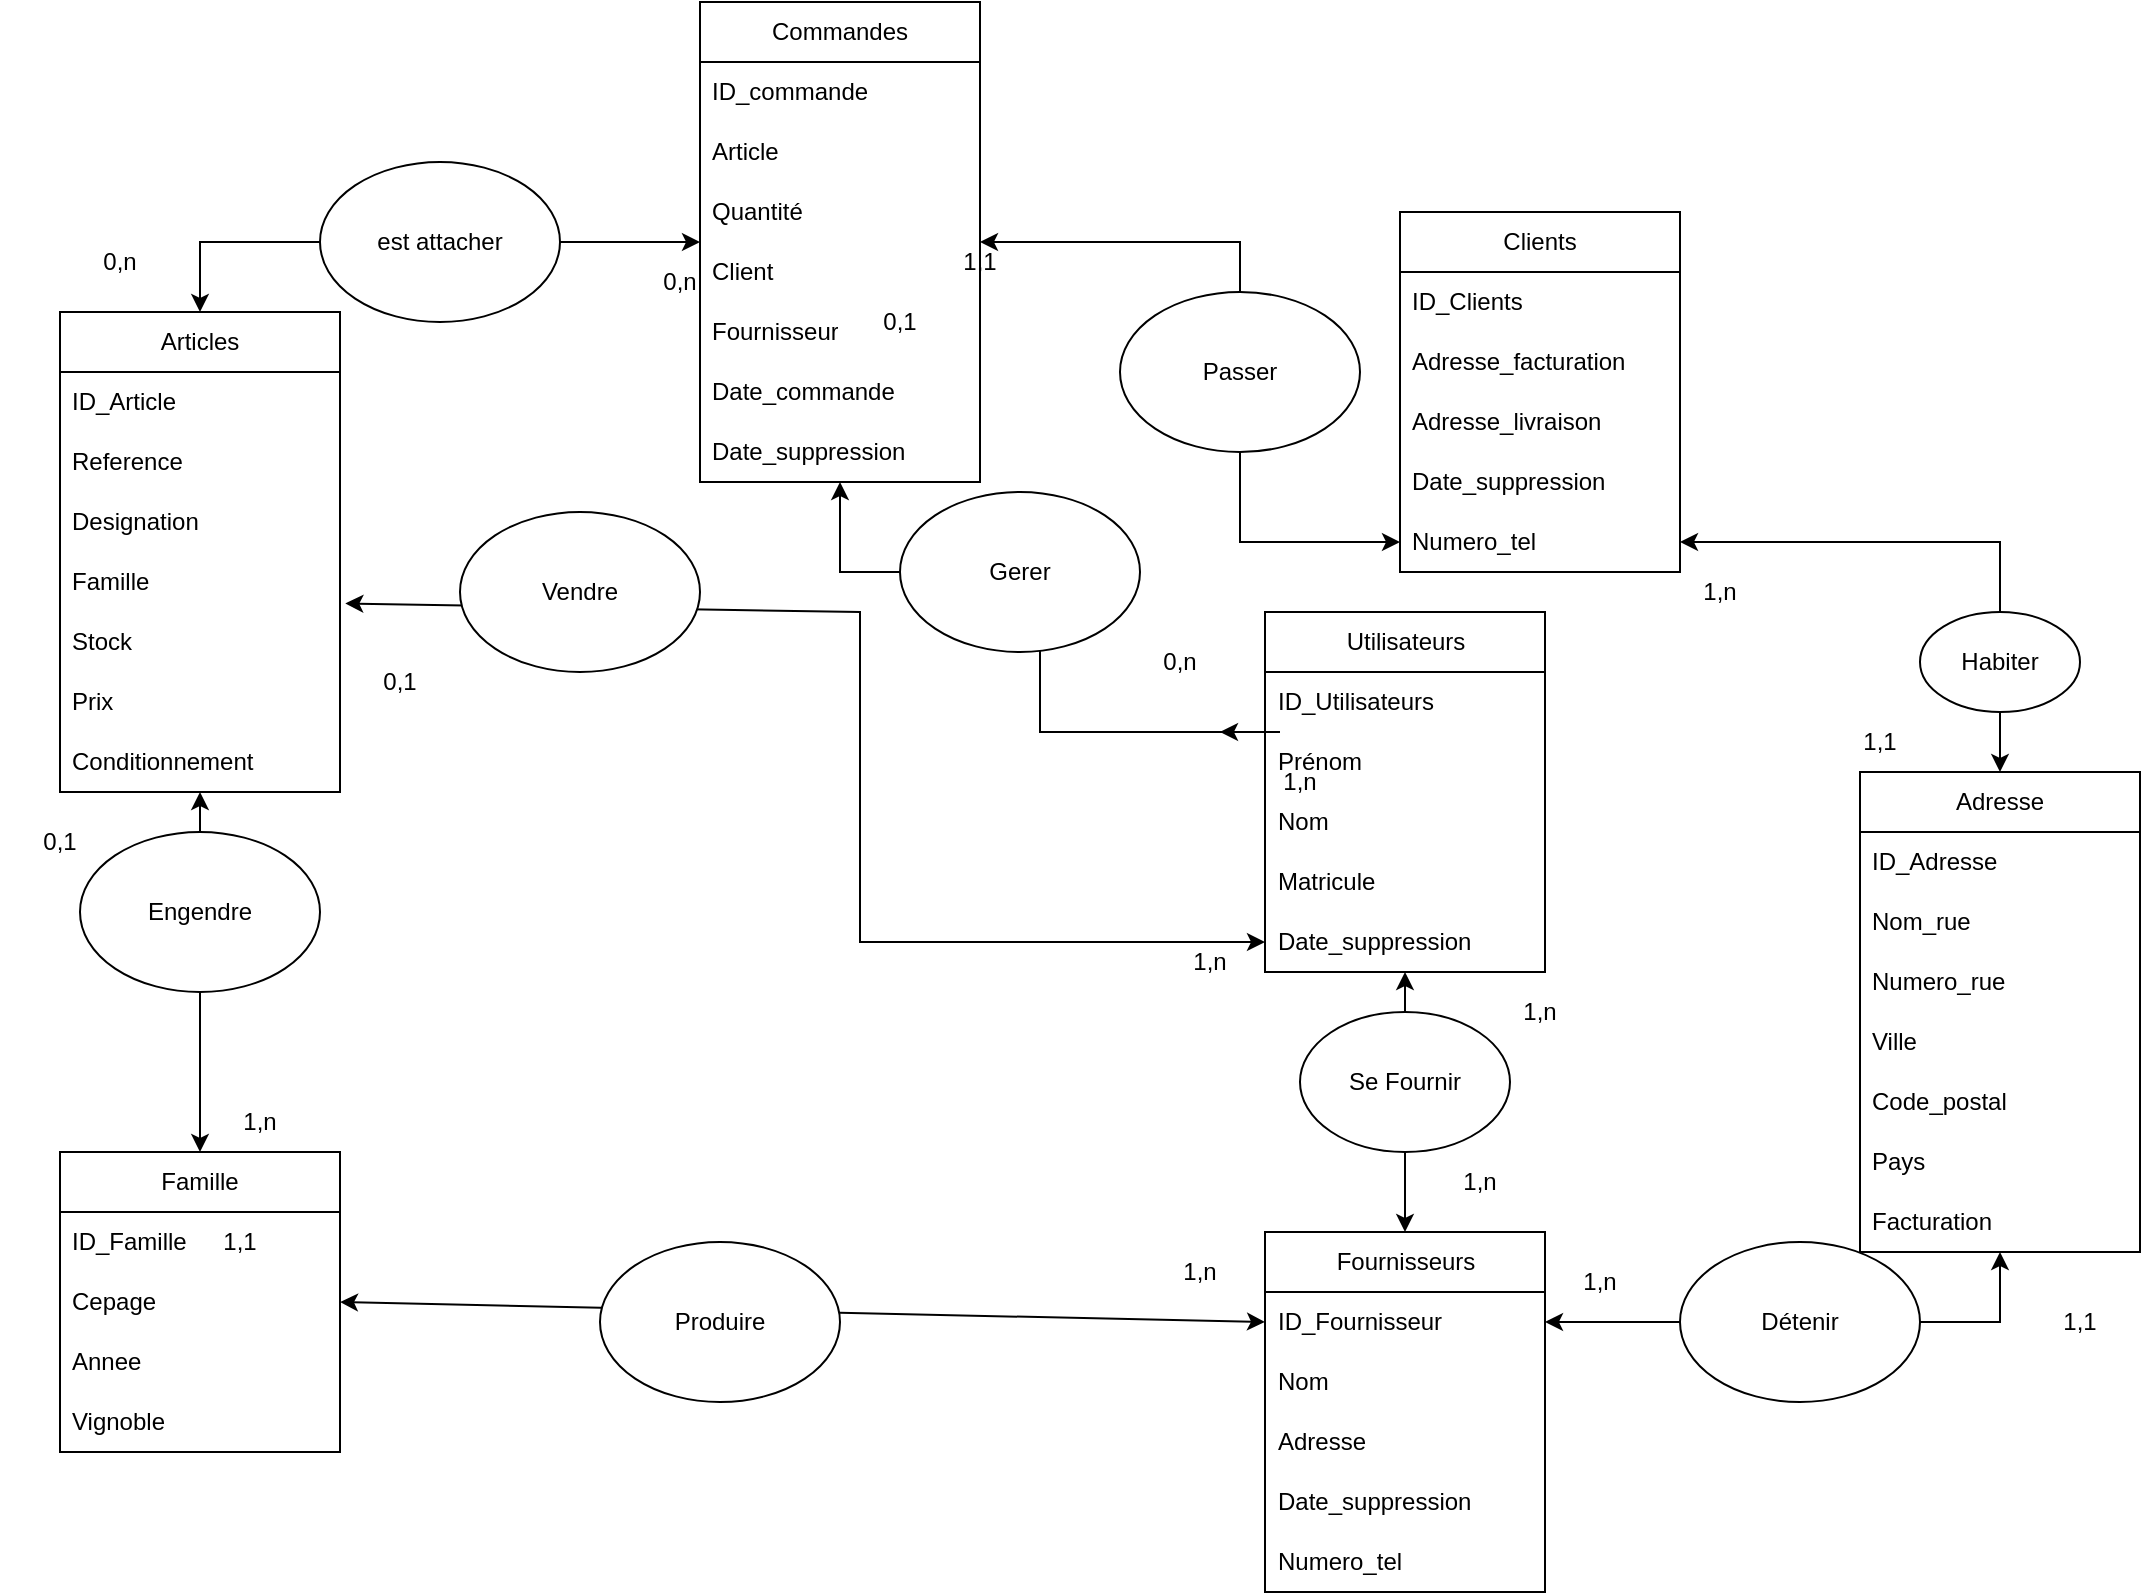 <mxfile version="24.4.14" type="github" pages="2">
  <diagram name="mcd" id="YqGeIa8l8iIMZzvlRRrx">
    <mxGraphModel dx="1468" dy="2023" grid="1" gridSize="10" guides="1" tooltips="1" connect="1" arrows="1" fold="1" page="1" pageScale="1" pageWidth="827" pageHeight="1169" background="none" math="0" shadow="0">
      <root>
        <mxCell id="0" />
        <mxCell id="1" parent="0" />
        <mxCell id="0q_A-pjuFFgfzkv-R9RI-1" value="Utilisateurs" style="swimlane;fontStyle=0;childLayout=stackLayout;horizontal=1;startSize=30;horizontalStack=0;resizeParent=1;resizeParentMax=0;resizeLast=0;collapsible=1;marginBottom=0;whiteSpace=wrap;html=1;labelBackgroundColor=none;rounded=0;" parent="1" vertex="1">
          <mxGeometry x="1032.5" y="140" width="140" height="180" as="geometry">
            <mxRectangle x="1050" y="280" width="100" height="30" as="alternateBounds" />
          </mxGeometry>
        </mxCell>
        <mxCell id="0q_A-pjuFFgfzkv-R9RI-2" value="ID_Utilisateurs" style="text;strokeColor=none;fillColor=none;align=left;verticalAlign=middle;spacingLeft=4;spacingRight=4;overflow=hidden;points=[[0,0.5],[1,0.5]];portConstraint=eastwest;rotatable=0;whiteSpace=wrap;html=1;labelBackgroundColor=none;rounded=0;" parent="0q_A-pjuFFgfzkv-R9RI-1" vertex="1">
          <mxGeometry y="30" width="140" height="30" as="geometry" />
        </mxCell>
        <mxCell id="0q_A-pjuFFgfzkv-R9RI-3" value="Prénom" style="text;strokeColor=none;fillColor=none;align=left;verticalAlign=middle;spacingLeft=4;spacingRight=4;overflow=hidden;points=[[0,0.5],[1,0.5]];portConstraint=eastwest;rotatable=0;whiteSpace=wrap;html=1;labelBackgroundColor=none;rounded=0;" parent="0q_A-pjuFFgfzkv-R9RI-1" vertex="1">
          <mxGeometry y="60" width="140" height="30" as="geometry" />
        </mxCell>
        <mxCell id="0q_A-pjuFFgfzkv-R9RI-4" value="Nom" style="text;strokeColor=none;fillColor=none;align=left;verticalAlign=middle;spacingLeft=4;spacingRight=4;overflow=hidden;points=[[0,0.5],[1,0.5]];portConstraint=eastwest;rotatable=0;whiteSpace=wrap;html=1;labelBackgroundColor=none;rounded=0;" parent="0q_A-pjuFFgfzkv-R9RI-1" vertex="1">
          <mxGeometry y="90" width="140" height="30" as="geometry" />
        </mxCell>
        <mxCell id="qQefTS9WWZ6_RiOtA7VU-18" value="Matricule" style="text;strokeColor=none;fillColor=none;align=left;verticalAlign=middle;spacingLeft=4;spacingRight=4;overflow=hidden;points=[[0,0.5],[1,0.5]];portConstraint=eastwest;rotatable=0;whiteSpace=wrap;html=1;labelBackgroundColor=none;rounded=0;" parent="0q_A-pjuFFgfzkv-R9RI-1" vertex="1">
          <mxGeometry y="120" width="140" height="30" as="geometry" />
        </mxCell>
        <mxCell id="qQefTS9WWZ6_RiOtA7VU-17" value="Date_suppression" style="text;strokeColor=none;fillColor=none;align=left;verticalAlign=middle;spacingLeft=4;spacingRight=4;overflow=hidden;points=[[0,0.5],[1,0.5]];portConstraint=eastwest;rotatable=0;whiteSpace=wrap;html=1;labelBackgroundColor=none;rounded=0;" parent="0q_A-pjuFFgfzkv-R9RI-1" vertex="1">
          <mxGeometry y="150" width="140" height="30" as="geometry" />
        </mxCell>
        <mxCell id="0q_A-pjuFFgfzkv-R9RI-5" value="Clients" style="swimlane;fontStyle=0;childLayout=stackLayout;horizontal=1;startSize=30;horizontalStack=0;resizeParent=1;resizeParentMax=0;resizeLast=0;collapsible=1;marginBottom=0;whiteSpace=wrap;html=1;labelBackgroundColor=none;rounded=0;" parent="1" vertex="1">
          <mxGeometry x="1100" y="-60" width="140" height="180" as="geometry">
            <mxRectangle x="1050" y="90" width="80" height="30" as="alternateBounds" />
          </mxGeometry>
        </mxCell>
        <mxCell id="0q_A-pjuFFgfzkv-R9RI-6" value="ID_Clients" style="text;strokeColor=none;fillColor=none;align=left;verticalAlign=middle;spacingLeft=4;spacingRight=4;overflow=hidden;points=[[0,0.5],[1,0.5]];portConstraint=eastwest;rotatable=0;whiteSpace=wrap;html=1;labelBackgroundColor=none;rounded=0;" parent="0q_A-pjuFFgfzkv-R9RI-5" vertex="1">
          <mxGeometry y="30" width="140" height="30" as="geometry" />
        </mxCell>
        <mxCell id="0q_A-pjuFFgfzkv-R9RI-7" value="Adresse_facturation" style="text;strokeColor=none;fillColor=none;align=left;verticalAlign=middle;spacingLeft=4;spacingRight=4;overflow=hidden;points=[[0,0.5],[1,0.5]];portConstraint=eastwest;rotatable=0;whiteSpace=wrap;html=1;labelBackgroundColor=none;rounded=0;" parent="0q_A-pjuFFgfzkv-R9RI-5" vertex="1">
          <mxGeometry y="60" width="140" height="30" as="geometry" />
        </mxCell>
        <mxCell id="0q_A-pjuFFgfzkv-R9RI-8" value="Adresse_livraison" style="text;strokeColor=none;fillColor=none;align=left;verticalAlign=middle;spacingLeft=4;spacingRight=4;overflow=hidden;points=[[0,0.5],[1,0.5]];portConstraint=eastwest;rotatable=0;whiteSpace=wrap;html=1;labelBackgroundColor=none;rounded=0;" parent="0q_A-pjuFFgfzkv-R9RI-5" vertex="1">
          <mxGeometry y="90" width="140" height="30" as="geometry" />
        </mxCell>
        <mxCell id="qQefTS9WWZ6_RiOtA7VU-19" value="Date_suppression" style="text;strokeColor=none;fillColor=none;align=left;verticalAlign=middle;spacingLeft=4;spacingRight=4;overflow=hidden;points=[[0,0.5],[1,0.5]];portConstraint=eastwest;rotatable=0;whiteSpace=wrap;html=1;labelBackgroundColor=none;rounded=0;" parent="0q_A-pjuFFgfzkv-R9RI-5" vertex="1">
          <mxGeometry y="120" width="140" height="30" as="geometry" />
        </mxCell>
        <mxCell id="Por7wwXF-6QxzToyI-hk-1" value="Numero_tel" style="text;strokeColor=none;fillColor=none;align=left;verticalAlign=middle;spacingLeft=4;spacingRight=4;overflow=hidden;points=[[0,0.5],[1,0.5]];portConstraint=eastwest;rotatable=0;whiteSpace=wrap;html=1;labelBackgroundColor=none;rounded=0;" parent="0q_A-pjuFFgfzkv-R9RI-5" vertex="1">
          <mxGeometry y="150" width="140" height="30" as="geometry" />
        </mxCell>
        <mxCell id="0q_A-pjuFFgfzkv-R9RI-9" value="Adresse" style="swimlane;fontStyle=0;childLayout=stackLayout;horizontal=1;startSize=30;horizontalStack=0;resizeParent=1;resizeParentMax=0;resizeLast=0;collapsible=1;marginBottom=0;whiteSpace=wrap;html=1;labelBackgroundColor=none;rounded=0;" parent="1" vertex="1">
          <mxGeometry x="1330" y="220" width="140" height="240" as="geometry">
            <mxRectangle x="1360" y="280" width="80" height="30" as="alternateBounds" />
          </mxGeometry>
        </mxCell>
        <mxCell id="0q_A-pjuFFgfzkv-R9RI-10" value="ID_Adresse" style="text;strokeColor=none;fillColor=none;align=left;verticalAlign=middle;spacingLeft=4;spacingRight=4;overflow=hidden;points=[[0,0.5],[1,0.5]];portConstraint=eastwest;rotatable=0;whiteSpace=wrap;html=1;labelBackgroundColor=none;rounded=0;" parent="0q_A-pjuFFgfzkv-R9RI-9" vertex="1">
          <mxGeometry y="30" width="140" height="30" as="geometry" />
        </mxCell>
        <mxCell id="0q_A-pjuFFgfzkv-R9RI-11" value="Nom_rue" style="text;strokeColor=none;fillColor=none;align=left;verticalAlign=middle;spacingLeft=4;spacingRight=4;overflow=hidden;points=[[0,0.5],[1,0.5]];portConstraint=eastwest;rotatable=0;whiteSpace=wrap;html=1;labelBackgroundColor=none;rounded=0;" parent="0q_A-pjuFFgfzkv-R9RI-9" vertex="1">
          <mxGeometry y="60" width="140" height="30" as="geometry" />
        </mxCell>
        <mxCell id="0q_A-pjuFFgfzkv-R9RI-12" value="Numero_rue" style="text;strokeColor=none;fillColor=none;align=left;verticalAlign=middle;spacingLeft=4;spacingRight=4;overflow=hidden;points=[[0,0.5],[1,0.5]];portConstraint=eastwest;rotatable=0;whiteSpace=wrap;html=1;labelBackgroundColor=none;rounded=0;" parent="0q_A-pjuFFgfzkv-R9RI-9" vertex="1">
          <mxGeometry y="90" width="140" height="30" as="geometry" />
        </mxCell>
        <mxCell id="qQefTS9WWZ6_RiOtA7VU-20" value="Ville" style="text;strokeColor=none;fillColor=none;align=left;verticalAlign=middle;spacingLeft=4;spacingRight=4;overflow=hidden;points=[[0,0.5],[1,0.5]];portConstraint=eastwest;rotatable=0;whiteSpace=wrap;html=1;labelBackgroundColor=none;rounded=0;" parent="0q_A-pjuFFgfzkv-R9RI-9" vertex="1">
          <mxGeometry y="120" width="140" height="30" as="geometry" />
        </mxCell>
        <mxCell id="qQefTS9WWZ6_RiOtA7VU-21" value="Code_postal" style="text;strokeColor=none;fillColor=none;align=left;verticalAlign=middle;spacingLeft=4;spacingRight=4;overflow=hidden;points=[[0,0.5],[1,0.5]];portConstraint=eastwest;rotatable=0;whiteSpace=wrap;html=1;labelBackgroundColor=none;rounded=0;" parent="0q_A-pjuFFgfzkv-R9RI-9" vertex="1">
          <mxGeometry y="150" width="140" height="30" as="geometry" />
        </mxCell>
        <mxCell id="qQefTS9WWZ6_RiOtA7VU-22" value="Pays" style="text;strokeColor=none;fillColor=none;align=left;verticalAlign=middle;spacingLeft=4;spacingRight=4;overflow=hidden;points=[[0,0.5],[1,0.5]];portConstraint=eastwest;rotatable=0;whiteSpace=wrap;html=1;labelBackgroundColor=none;rounded=0;" parent="0q_A-pjuFFgfzkv-R9RI-9" vertex="1">
          <mxGeometry y="180" width="140" height="30" as="geometry" />
        </mxCell>
        <mxCell id="qQefTS9WWZ6_RiOtA7VU-67" value="Facturation" style="text;strokeColor=none;fillColor=none;align=left;verticalAlign=middle;spacingLeft=4;spacingRight=4;overflow=hidden;points=[[0,0.5],[1,0.5]];portConstraint=eastwest;rotatable=0;whiteSpace=wrap;html=1;labelBackgroundColor=none;rounded=0;" parent="0q_A-pjuFFgfzkv-R9RI-9" vertex="1">
          <mxGeometry y="210" width="140" height="30" as="geometry" />
        </mxCell>
        <mxCell id="qQefTS9WWZ6_RiOtA7VU-1" value="Fournisseurs" style="swimlane;fontStyle=0;childLayout=stackLayout;horizontal=1;startSize=30;horizontalStack=0;resizeParent=1;resizeParentMax=0;resizeLast=0;collapsible=1;marginBottom=0;whiteSpace=wrap;html=1;labelBackgroundColor=none;rounded=0;" parent="1" vertex="1">
          <mxGeometry x="1032.5" y="450" width="140" height="180" as="geometry">
            <mxRectangle x="1045" y="480" width="110" height="30" as="alternateBounds" />
          </mxGeometry>
        </mxCell>
        <mxCell id="qQefTS9WWZ6_RiOtA7VU-2" value="ID_Fournisseur" style="text;strokeColor=none;fillColor=none;align=left;verticalAlign=middle;spacingLeft=4;spacingRight=4;overflow=hidden;points=[[0,0.5],[1,0.5]];portConstraint=eastwest;rotatable=0;whiteSpace=wrap;html=1;labelBackgroundColor=none;rounded=0;" parent="qQefTS9WWZ6_RiOtA7VU-1" vertex="1">
          <mxGeometry y="30" width="140" height="30" as="geometry" />
        </mxCell>
        <mxCell id="qQefTS9WWZ6_RiOtA7VU-3" value="Nom" style="text;strokeColor=none;fillColor=none;align=left;verticalAlign=middle;spacingLeft=4;spacingRight=4;overflow=hidden;points=[[0,0.5],[1,0.5]];portConstraint=eastwest;rotatable=0;whiteSpace=wrap;html=1;labelBackgroundColor=none;rounded=0;" parent="qQefTS9WWZ6_RiOtA7VU-1" vertex="1">
          <mxGeometry y="60" width="140" height="30" as="geometry" />
        </mxCell>
        <mxCell id="qQefTS9WWZ6_RiOtA7VU-4" value="Adresse" style="text;strokeColor=none;fillColor=none;align=left;verticalAlign=middle;spacingLeft=4;spacingRight=4;overflow=hidden;points=[[0,0.5],[1,0.5]];portConstraint=eastwest;rotatable=0;whiteSpace=wrap;html=1;labelBackgroundColor=none;rounded=0;" parent="qQefTS9WWZ6_RiOtA7VU-1" vertex="1">
          <mxGeometry y="90" width="140" height="30" as="geometry" />
        </mxCell>
        <mxCell id="qQefTS9WWZ6_RiOtA7VU-23" value="Date_suppression" style="text;strokeColor=none;fillColor=none;align=left;verticalAlign=middle;spacingLeft=4;spacingRight=4;overflow=hidden;points=[[0,0.5],[1,0.5]];portConstraint=eastwest;rotatable=0;whiteSpace=wrap;html=1;labelBackgroundColor=none;rounded=0;" parent="qQefTS9WWZ6_RiOtA7VU-1" vertex="1">
          <mxGeometry y="120" width="140" height="30" as="geometry" />
        </mxCell>
        <mxCell id="Por7wwXF-6QxzToyI-hk-2" value="Numero_tel" style="text;strokeColor=none;fillColor=none;align=left;verticalAlign=middle;spacingLeft=4;spacingRight=4;overflow=hidden;points=[[0,0.5],[1,0.5]];portConstraint=eastwest;rotatable=0;whiteSpace=wrap;html=1;labelBackgroundColor=none;rounded=0;" parent="qQefTS9WWZ6_RiOtA7VU-1" vertex="1">
          <mxGeometry y="150" width="140" height="30" as="geometry" />
        </mxCell>
        <mxCell id="qQefTS9WWZ6_RiOtA7VU-5" value="Famille" style="swimlane;fontStyle=0;childLayout=stackLayout;horizontal=1;startSize=30;horizontalStack=0;resizeParent=1;resizeParentMax=0;resizeLast=0;collapsible=1;marginBottom=0;whiteSpace=wrap;html=1;labelBackgroundColor=none;rounded=0;" parent="1" vertex="1">
          <mxGeometry x="430" y="410" width="140" height="150" as="geometry">
            <mxRectangle x="460" y="410" width="80" height="30" as="alternateBounds" />
          </mxGeometry>
        </mxCell>
        <mxCell id="qQefTS9WWZ6_RiOtA7VU-6" value="ID_Famille" style="text;strokeColor=none;fillColor=none;align=left;verticalAlign=middle;spacingLeft=4;spacingRight=4;overflow=hidden;points=[[0,0.5],[1,0.5]];portConstraint=eastwest;rotatable=0;whiteSpace=wrap;html=1;labelBackgroundColor=none;rounded=0;" parent="qQefTS9WWZ6_RiOtA7VU-5" vertex="1">
          <mxGeometry y="30" width="140" height="30" as="geometry" />
        </mxCell>
        <mxCell id="qQefTS9WWZ6_RiOtA7VU-7" value="Cepage" style="text;strokeColor=none;fillColor=none;align=left;verticalAlign=middle;spacingLeft=4;spacingRight=4;overflow=hidden;points=[[0,0.5],[1,0.5]];portConstraint=eastwest;rotatable=0;whiteSpace=wrap;html=1;labelBackgroundColor=none;rounded=0;" parent="qQefTS9WWZ6_RiOtA7VU-5" vertex="1">
          <mxGeometry y="60" width="140" height="30" as="geometry" />
        </mxCell>
        <mxCell id="qQefTS9WWZ6_RiOtA7VU-8" value="Annee" style="text;strokeColor=none;fillColor=none;align=left;verticalAlign=middle;spacingLeft=4;spacingRight=4;overflow=hidden;points=[[0,0.5],[1,0.5]];portConstraint=eastwest;rotatable=0;whiteSpace=wrap;html=1;labelBackgroundColor=none;rounded=0;" parent="qQefTS9WWZ6_RiOtA7VU-5" vertex="1">
          <mxGeometry y="90" width="140" height="30" as="geometry" />
        </mxCell>
        <mxCell id="qQefTS9WWZ6_RiOtA7VU-24" value="Vignoble" style="text;strokeColor=none;fillColor=none;align=left;verticalAlign=middle;spacingLeft=4;spacingRight=4;overflow=hidden;points=[[0,0.5],[1,0.5]];portConstraint=eastwest;rotatable=0;whiteSpace=wrap;html=1;labelBackgroundColor=none;rounded=0;" parent="qQefTS9WWZ6_RiOtA7VU-5" vertex="1">
          <mxGeometry y="120" width="140" height="30" as="geometry" />
        </mxCell>
        <mxCell id="qQefTS9WWZ6_RiOtA7VU-9" value="Articles" style="swimlane;fontStyle=0;childLayout=stackLayout;horizontal=1;startSize=30;horizontalStack=0;resizeParent=1;resizeParentMax=0;resizeLast=0;collapsible=1;marginBottom=0;whiteSpace=wrap;html=1;labelBackgroundColor=none;rounded=0;" parent="1" vertex="1">
          <mxGeometry x="430" y="-10" width="140" height="240" as="geometry">
            <mxRectangle x="460" y="120" width="80" height="30" as="alternateBounds" />
          </mxGeometry>
        </mxCell>
        <mxCell id="qQefTS9WWZ6_RiOtA7VU-10" value="ID_Article" style="text;strokeColor=none;fillColor=none;align=left;verticalAlign=middle;spacingLeft=4;spacingRight=4;overflow=hidden;points=[[0,0.5],[1,0.5]];portConstraint=eastwest;rotatable=0;whiteSpace=wrap;html=1;labelBackgroundColor=none;rounded=0;" parent="qQefTS9WWZ6_RiOtA7VU-9" vertex="1">
          <mxGeometry y="30" width="140" height="30" as="geometry" />
        </mxCell>
        <mxCell id="qQefTS9WWZ6_RiOtA7VU-11" value="Reference" style="text;strokeColor=none;fillColor=none;align=left;verticalAlign=middle;spacingLeft=4;spacingRight=4;overflow=hidden;points=[[0,0.5],[1,0.5]];portConstraint=eastwest;rotatable=0;whiteSpace=wrap;html=1;labelBackgroundColor=none;rounded=0;" parent="qQefTS9WWZ6_RiOtA7VU-9" vertex="1">
          <mxGeometry y="60" width="140" height="30" as="geometry" />
        </mxCell>
        <mxCell id="qQefTS9WWZ6_RiOtA7VU-26" value="Designation" style="text;strokeColor=none;fillColor=none;align=left;verticalAlign=middle;spacingLeft=4;spacingRight=4;overflow=hidden;points=[[0,0.5],[1,0.5]];portConstraint=eastwest;rotatable=0;whiteSpace=wrap;html=1;labelBackgroundColor=none;rounded=0;" parent="qQefTS9WWZ6_RiOtA7VU-9" vertex="1">
          <mxGeometry y="90" width="140" height="30" as="geometry" />
        </mxCell>
        <mxCell id="qQefTS9WWZ6_RiOtA7VU-12" value="Famille" style="text;strokeColor=none;fillColor=none;align=left;verticalAlign=middle;spacingLeft=4;spacingRight=4;overflow=hidden;points=[[0,0.5],[1,0.5]];portConstraint=eastwest;rotatable=0;whiteSpace=wrap;html=1;labelBackgroundColor=none;rounded=0;" parent="qQefTS9WWZ6_RiOtA7VU-9" vertex="1">
          <mxGeometry y="120" width="140" height="30" as="geometry" />
        </mxCell>
        <mxCell id="qQefTS9WWZ6_RiOtA7VU-25" value="Stock" style="text;strokeColor=none;fillColor=none;align=left;verticalAlign=middle;spacingLeft=4;spacingRight=4;overflow=hidden;points=[[0,0.5],[1,0.5]];portConstraint=eastwest;rotatable=0;whiteSpace=wrap;html=1;labelBackgroundColor=none;rounded=0;" parent="qQefTS9WWZ6_RiOtA7VU-9" vertex="1">
          <mxGeometry y="150" width="140" height="30" as="geometry" />
        </mxCell>
        <mxCell id="qQefTS9WWZ6_RiOtA7VU-27" value="Prix" style="text;strokeColor=none;fillColor=none;align=left;verticalAlign=middle;spacingLeft=4;spacingRight=4;overflow=hidden;points=[[0,0.5],[1,0.5]];portConstraint=eastwest;rotatable=0;whiteSpace=wrap;html=1;labelBackgroundColor=none;rounded=0;" parent="qQefTS9WWZ6_RiOtA7VU-9" vertex="1">
          <mxGeometry y="180" width="140" height="30" as="geometry" />
        </mxCell>
        <mxCell id="qQefTS9WWZ6_RiOtA7VU-28" value="Conditionnement" style="text;strokeColor=none;fillColor=none;align=left;verticalAlign=middle;spacingLeft=4;spacingRight=4;overflow=hidden;points=[[0,0.5],[1,0.5]];portConstraint=eastwest;rotatable=0;whiteSpace=wrap;html=1;labelBackgroundColor=none;rounded=0;" parent="qQefTS9WWZ6_RiOtA7VU-9" vertex="1">
          <mxGeometry y="210" width="140" height="30" as="geometry" />
        </mxCell>
        <mxCell id="qQefTS9WWZ6_RiOtA7VU-13" value="Commandes" style="swimlane;fontStyle=0;childLayout=stackLayout;horizontal=1;startSize=30;horizontalStack=0;resizeParent=1;resizeParentMax=0;resizeLast=0;collapsible=1;marginBottom=0;whiteSpace=wrap;html=1;labelBackgroundColor=none;rounded=0;" parent="1" vertex="1">
          <mxGeometry x="750" y="-165" width="140" height="240" as="geometry">
            <mxRectangle x="760" y="-60" width="110" height="30" as="alternateBounds" />
          </mxGeometry>
        </mxCell>
        <mxCell id="qQefTS9WWZ6_RiOtA7VU-14" value="ID_commande" style="text;strokeColor=none;fillColor=none;align=left;verticalAlign=middle;spacingLeft=4;spacingRight=4;overflow=hidden;points=[[0,0.5],[1,0.5]];portConstraint=eastwest;rotatable=0;whiteSpace=wrap;html=1;labelBackgroundColor=none;rounded=0;" parent="qQefTS9WWZ6_RiOtA7VU-13" vertex="1">
          <mxGeometry y="30" width="140" height="30" as="geometry" />
        </mxCell>
        <mxCell id="qQefTS9WWZ6_RiOtA7VU-15" value="Article" style="text;strokeColor=none;fillColor=none;align=left;verticalAlign=middle;spacingLeft=4;spacingRight=4;overflow=hidden;points=[[0,0.5],[1,0.5]];portConstraint=eastwest;rotatable=0;whiteSpace=wrap;html=1;labelBackgroundColor=none;rounded=0;" parent="qQefTS9WWZ6_RiOtA7VU-13" vertex="1">
          <mxGeometry y="60" width="140" height="30" as="geometry" />
        </mxCell>
        <mxCell id="qQefTS9WWZ6_RiOtA7VU-16" value="Quantité" style="text;strokeColor=none;fillColor=none;align=left;verticalAlign=middle;spacingLeft=4;spacingRight=4;overflow=hidden;points=[[0,0.5],[1,0.5]];portConstraint=eastwest;rotatable=0;whiteSpace=wrap;html=1;labelBackgroundColor=none;rounded=0;" parent="qQefTS9WWZ6_RiOtA7VU-13" vertex="1">
          <mxGeometry y="90" width="140" height="30" as="geometry" />
        </mxCell>
        <mxCell id="qQefTS9WWZ6_RiOtA7VU-29" value="Client" style="text;strokeColor=none;fillColor=none;align=left;verticalAlign=middle;spacingLeft=4;spacingRight=4;overflow=hidden;points=[[0,0.5],[1,0.5]];portConstraint=eastwest;rotatable=0;whiteSpace=wrap;html=1;labelBackgroundColor=none;rounded=0;" parent="qQefTS9WWZ6_RiOtA7VU-13" vertex="1">
          <mxGeometry y="120" width="140" height="30" as="geometry" />
        </mxCell>
        <mxCell id="qQefTS9WWZ6_RiOtA7VU-30" value="Fournisseur" style="text;strokeColor=none;fillColor=none;align=left;verticalAlign=middle;spacingLeft=4;spacingRight=4;overflow=hidden;points=[[0,0.5],[1,0.5]];portConstraint=eastwest;rotatable=0;whiteSpace=wrap;html=1;labelBackgroundColor=none;rounded=0;" parent="qQefTS9WWZ6_RiOtA7VU-13" vertex="1">
          <mxGeometry y="150" width="140" height="30" as="geometry" />
        </mxCell>
        <mxCell id="qQefTS9WWZ6_RiOtA7VU-31" value="Date_commande" style="text;strokeColor=none;fillColor=none;align=left;verticalAlign=middle;spacingLeft=4;spacingRight=4;overflow=hidden;points=[[0,0.5],[1,0.5]];portConstraint=eastwest;rotatable=0;whiteSpace=wrap;html=1;labelBackgroundColor=none;rounded=0;" parent="qQefTS9WWZ6_RiOtA7VU-13" vertex="1">
          <mxGeometry y="180" width="140" height="30" as="geometry" />
        </mxCell>
        <mxCell id="qQefTS9WWZ6_RiOtA7VU-32" value="Date_suppression" style="text;strokeColor=none;fillColor=none;align=left;verticalAlign=middle;spacingLeft=4;spacingRight=4;overflow=hidden;points=[[0,0.5],[1,0.5]];portConstraint=eastwest;rotatable=0;whiteSpace=wrap;html=1;labelBackgroundColor=none;rounded=0;" parent="qQefTS9WWZ6_RiOtA7VU-13" vertex="1">
          <mxGeometry y="210" width="140" height="30" as="geometry" />
        </mxCell>
        <mxCell id="qQefTS9WWZ6_RiOtA7VU-39" value="" style="endArrow=classic;startArrow=classic;html=1;rounded=0;entryX=0.5;entryY=0;entryDx=0;entryDy=0;exitX=1;exitY=0.5;exitDx=0;exitDy=0;labelBackgroundColor=none;fontColor=default;" parent="1" source="Por7wwXF-6QxzToyI-hk-1" target="0q_A-pjuFFgfzkv-R9RI-9" edge="1">
          <mxGeometry width="50" height="50" relative="1" as="geometry">
            <mxPoint x="1200" y="180" as="sourcePoint" />
            <mxPoint x="1410" y="200" as="targetPoint" />
            <Array as="points">
              <mxPoint x="1400" y="105" />
            </Array>
          </mxGeometry>
        </mxCell>
        <mxCell id="qQefTS9WWZ6_RiOtA7VU-41" value="" style="endArrow=classic;startArrow=classic;html=1;rounded=0;entryX=0.5;entryY=1;entryDx=0;entryDy=0;exitX=1;exitY=0.5;exitDx=0;exitDy=0;labelBackgroundColor=none;fontColor=default;" parent="1" source="qQefTS9WWZ6_RiOtA7VU-2" target="0q_A-pjuFFgfzkv-R9RI-9" edge="1">
          <mxGeometry width="50" height="50" relative="1" as="geometry">
            <mxPoint x="1180" y="305" as="sourcePoint" />
            <mxPoint x="1390" y="325" as="targetPoint" />
            <Array as="points">
              <mxPoint x="1400" y="495" />
            </Array>
          </mxGeometry>
        </mxCell>
        <mxCell id="qQefTS9WWZ6_RiOtA7VU-44" value="" style="endArrow=classic;startArrow=classic;html=1;rounded=0;entryX=0;entryY=0.5;entryDx=0;entryDy=0;exitX=1.019;exitY=-0.142;exitDx=0;exitDy=0;labelBackgroundColor=none;fontColor=default;exitPerimeter=0;" parent="1" source="qQefTS9WWZ6_RiOtA7VU-25" target="qQefTS9WWZ6_RiOtA7VU-17" edge="1">
          <mxGeometry width="50" height="50" relative="1" as="geometry">
            <mxPoint x="700" y="280" as="sourcePoint" />
            <mxPoint x="910" y="300" as="targetPoint" />
            <Array as="points">
              <mxPoint x="830" y="140" />
              <mxPoint x="830" y="305" />
            </Array>
          </mxGeometry>
        </mxCell>
        <mxCell id="qQefTS9WWZ6_RiOtA7VU-45" value="" style="endArrow=classic;startArrow=classic;html=1;rounded=0;exitX=0.5;exitY=1;exitDx=0;exitDy=0;labelBackgroundColor=none;fontColor=default;" parent="1" source="qQefTS9WWZ6_RiOtA7VU-9" target="qQefTS9WWZ6_RiOtA7VU-5" edge="1">
          <mxGeometry width="50" height="50" relative="1" as="geometry">
            <mxPoint x="400" y="280" as="sourcePoint" />
            <mxPoint x="610" y="300" as="targetPoint" />
          </mxGeometry>
        </mxCell>
        <mxCell id="qQefTS9WWZ6_RiOtA7VU-46" value="" style="endArrow=classic;startArrow=classic;html=1;rounded=0;entryX=0;entryY=0.5;entryDx=0;entryDy=0;exitX=0.5;exitY=0;exitDx=0;exitDy=0;labelBackgroundColor=none;fontColor=default;" parent="1" source="qQefTS9WWZ6_RiOtA7VU-9" target="qQefTS9WWZ6_RiOtA7VU-13" edge="1">
          <mxGeometry width="50" height="50" relative="1" as="geometry">
            <mxPoint x="540" y="40" as="sourcePoint" />
            <mxPoint x="750" y="60" as="targetPoint" />
            <Array as="points">
              <mxPoint x="500" y="-45" />
            </Array>
          </mxGeometry>
        </mxCell>
        <mxCell id="qQefTS9WWZ6_RiOtA7VU-48" value="" style="endArrow=classic;startArrow=classic;html=1;rounded=0;entryX=0.5;entryY=0;entryDx=0;entryDy=0;exitX=0.5;exitY=1;exitDx=0;exitDy=0;labelBackgroundColor=none;fontColor=default;" parent="1" source="0q_A-pjuFFgfzkv-R9RI-1" target="qQefTS9WWZ6_RiOtA7VU-1" edge="1">
          <mxGeometry width="50" height="50" relative="1" as="geometry">
            <mxPoint x="1240" y="365" as="sourcePoint" />
            <mxPoint x="1450" y="385" as="targetPoint" />
          </mxGeometry>
        </mxCell>
        <mxCell id="qQefTS9WWZ6_RiOtA7VU-49" value="" style="endArrow=classic;startArrow=classic;html=1;rounded=0;entryX=0;entryY=0.5;entryDx=0;entryDy=0;exitX=1;exitY=0.5;exitDx=0;exitDy=0;labelBackgroundColor=none;fontColor=default;" parent="1" source="qQefTS9WWZ6_RiOtA7VU-13" target="Por7wwXF-6QxzToyI-hk-1" edge="1">
          <mxGeometry width="50" height="50" relative="1" as="geometry">
            <mxPoint x="820" y="80" as="sourcePoint" />
            <mxPoint x="1030" y="100" as="targetPoint" />
            <Array as="points">
              <mxPoint x="1020" y="-45" />
              <mxPoint x="1020" y="105" />
            </Array>
          </mxGeometry>
        </mxCell>
        <mxCell id="qQefTS9WWZ6_RiOtA7VU-50" value="" style="endArrow=classic;startArrow=classic;html=1;rounded=0;exitX=0.5;exitY=1;exitDx=0;exitDy=0;labelBackgroundColor=none;fontColor=default;" parent="1" source="qQefTS9WWZ6_RiOtA7VU-13" edge="1">
          <mxGeometry width="50" height="50" relative="1" as="geometry">
            <mxPoint x="950" y="190" as="sourcePoint" />
            <mxPoint x="1010" y="200" as="targetPoint" />
            <Array as="points">
              <mxPoint x="820" y="120" />
              <mxPoint x="920" y="120" />
              <mxPoint x="920" y="200" />
              <mxPoint x="1010" y="200" />
              <mxPoint x="1040" y="200" />
            </Array>
          </mxGeometry>
        </mxCell>
        <mxCell id="qQefTS9WWZ6_RiOtA7VU-51" value="" style="endArrow=classic;startArrow=classic;html=1;rounded=0;entryX=0;entryY=0.5;entryDx=0;entryDy=0;labelBackgroundColor=none;fontColor=default;exitX=1;exitY=0.5;exitDx=0;exitDy=0;" parent="1" source="qQefTS9WWZ6_RiOtA7VU-7" target="qQefTS9WWZ6_RiOtA7VU-2" edge="1">
          <mxGeometry width="50" height="50" relative="1" as="geometry">
            <mxPoint x="600" y="450" as="sourcePoint" />
            <mxPoint x="860" y="480" as="targetPoint" />
            <Array as="points" />
          </mxGeometry>
        </mxCell>
        <mxCell id="qQefTS9WWZ6_RiOtA7VU-52" value="Vendre" style="ellipse;whiteSpace=wrap;html=1;labelBackgroundColor=none;rounded=0;" parent="1" vertex="1">
          <mxGeometry x="630" y="90" width="120" height="80" as="geometry" />
        </mxCell>
        <mxCell id="qQefTS9WWZ6_RiOtA7VU-53" value="Produire" style="ellipse;whiteSpace=wrap;html=1;labelBackgroundColor=none;rounded=0;" parent="1" vertex="1">
          <mxGeometry x="700" y="455" width="120" height="80" as="geometry" />
        </mxCell>
        <mxCell id="qQefTS9WWZ6_RiOtA7VU-54" value="est attacher" style="ellipse;whiteSpace=wrap;html=1;labelBackgroundColor=none;rounded=0;" parent="1" vertex="1">
          <mxGeometry x="560" y="-85" width="120" height="80" as="geometry" />
        </mxCell>
        <mxCell id="qQefTS9WWZ6_RiOtA7VU-55" value="Engendre" style="ellipse;whiteSpace=wrap;html=1;labelBackgroundColor=none;rounded=0;" parent="1" vertex="1">
          <mxGeometry x="440" y="250" width="120" height="80" as="geometry" />
        </mxCell>
        <mxCell id="qQefTS9WWZ6_RiOtA7VU-56" value="Gerer" style="ellipse;whiteSpace=wrap;html=1;labelBackgroundColor=none;rounded=0;" parent="1" vertex="1">
          <mxGeometry x="850" y="80" width="120" height="80" as="geometry" />
        </mxCell>
        <mxCell id="qQefTS9WWZ6_RiOtA7VU-59" value="Passer" style="ellipse;whiteSpace=wrap;html=1;labelBackgroundColor=none;rounded=0;" parent="1" vertex="1">
          <mxGeometry x="960" y="-20" width="120" height="80" as="geometry" />
        </mxCell>
        <mxCell id="qQefTS9WWZ6_RiOtA7VU-61" value="Détenir" style="ellipse;whiteSpace=wrap;html=1;labelBackgroundColor=none;rounded=0;" parent="1" vertex="1">
          <mxGeometry x="1240" y="455" width="120" height="80" as="geometry" />
        </mxCell>
        <mxCell id="qQefTS9WWZ6_RiOtA7VU-62" value="Habiter" style="ellipse;whiteSpace=wrap;html=1;labelBackgroundColor=none;rounded=0;" parent="1" vertex="1">
          <mxGeometry x="1360" y="140" width="80" height="50" as="geometry" />
        </mxCell>
        <mxCell id="qQefTS9WWZ6_RiOtA7VU-64" value="1,n" style="text;html=1;align=center;verticalAlign=middle;whiteSpace=wrap;rounded=0;labelBackgroundColor=none;" parent="1" vertex="1">
          <mxGeometry x="1170" y="460" width="60" height="30" as="geometry" />
        </mxCell>
        <mxCell id="qQefTS9WWZ6_RiOtA7VU-65" value="1,1" style="text;html=1;align=center;verticalAlign=middle;whiteSpace=wrap;rounded=0;labelBackgroundColor=none;" parent="1" vertex="1">
          <mxGeometry x="1410" y="480" width="60" height="30" as="geometry" />
        </mxCell>
        <mxCell id="qQefTS9WWZ6_RiOtA7VU-66" value="1,n" style="text;html=1;align=center;verticalAlign=middle;whiteSpace=wrap;rounded=0;labelBackgroundColor=none;" parent="1" vertex="1">
          <mxGeometry x="1230" y="115" width="60" height="30" as="geometry" />
        </mxCell>
        <mxCell id="qQefTS9WWZ6_RiOtA7VU-68" value="1,1" style="text;html=1;align=center;verticalAlign=middle;whiteSpace=wrap;rounded=0;labelBackgroundColor=none;" parent="1" vertex="1">
          <mxGeometry x="1310" y="190" width="60" height="30" as="geometry" />
        </mxCell>
        <mxCell id="qQefTS9WWZ6_RiOtA7VU-69" value="Se Fournir" style="ellipse;whiteSpace=wrap;html=1;labelBackgroundColor=none;rounded=0;" parent="1" vertex="1">
          <mxGeometry x="1050" y="340" width="105" height="70" as="geometry" />
        </mxCell>
        <mxCell id="qQefTS9WWZ6_RiOtA7VU-70" value="1,n" style="text;html=1;align=center;verticalAlign=middle;whiteSpace=wrap;rounded=0;labelBackgroundColor=none;" parent="1" vertex="1">
          <mxGeometry x="1140" y="325" width="60" height="30" as="geometry" />
        </mxCell>
        <mxCell id="qQefTS9WWZ6_RiOtA7VU-71" value="1,n" style="text;html=1;align=center;verticalAlign=middle;whiteSpace=wrap;rounded=0;labelBackgroundColor=none;" parent="1" vertex="1">
          <mxGeometry x="1110" y="410" width="60" height="30" as="geometry" />
        </mxCell>
        <mxCell id="qQefTS9WWZ6_RiOtA7VU-72" value="1,n" style="text;html=1;align=center;verticalAlign=middle;whiteSpace=wrap;rounded=0;labelBackgroundColor=none;" parent="1" vertex="1">
          <mxGeometry x="970" y="455" width="60" height="30" as="geometry" />
        </mxCell>
        <mxCell id="qQefTS9WWZ6_RiOtA7VU-73" value="1,1" style="text;html=1;align=center;verticalAlign=middle;whiteSpace=wrap;rounded=0;labelBackgroundColor=none;" parent="1" vertex="1">
          <mxGeometry x="490" y="440" width="60" height="30" as="geometry" />
        </mxCell>
        <mxCell id="qQefTS9WWZ6_RiOtA7VU-74" value="1,n" style="text;html=1;align=center;verticalAlign=middle;whiteSpace=wrap;rounded=0;labelBackgroundColor=none;" parent="1" vertex="1">
          <mxGeometry x="500" y="380" width="60" height="30" as="geometry" />
        </mxCell>
        <mxCell id="qQefTS9WWZ6_RiOtA7VU-75" value="0,1" style="text;html=1;align=center;verticalAlign=middle;whiteSpace=wrap;rounded=0;labelBackgroundColor=none;" parent="1" vertex="1">
          <mxGeometry x="400" y="240" width="60" height="30" as="geometry" />
        </mxCell>
        <mxCell id="qQefTS9WWZ6_RiOtA7VU-76" value="1,n" style="text;html=1;align=center;verticalAlign=middle;whiteSpace=wrap;rounded=0;labelBackgroundColor=none;" parent="1" vertex="1">
          <mxGeometry x="975" y="300" width="60" height="30" as="geometry" />
        </mxCell>
        <mxCell id="qQefTS9WWZ6_RiOtA7VU-79" value="0,1" style="text;html=1;align=center;verticalAlign=middle;whiteSpace=wrap;rounded=0;labelBackgroundColor=none;" parent="1" vertex="1">
          <mxGeometry x="570" y="160" width="60" height="30" as="geometry" />
        </mxCell>
        <mxCell id="qQefTS9WWZ6_RiOtA7VU-80" value="1,n" style="text;html=1;align=center;verticalAlign=middle;whiteSpace=wrap;rounded=0;labelBackgroundColor=none;" parent="1" vertex="1">
          <mxGeometry x="1020" y="210" width="60" height="30" as="geometry" />
        </mxCell>
        <mxCell id="qQefTS9WWZ6_RiOtA7VU-81" value="1,1" style="text;html=1;align=center;verticalAlign=middle;whiteSpace=wrap;rounded=0;labelBackgroundColor=none;" parent="1" vertex="1">
          <mxGeometry x="860" y="-50" width="60" height="30" as="geometry" />
        </mxCell>
        <mxCell id="qQefTS9WWZ6_RiOtA7VU-82" value="0,n&lt;span style=&quot;color: rgba(0, 0, 0, 0); font-family: monospace; font-size: 0px; text-align: start; text-wrap: nowrap;&quot;&gt;%3CmxGraphModel%3E%3Croot%3E%3CmxCell%20id%3D%220%22%2F%3E%3CmxCell%20id%3D%221%22%20parent%3D%220%22%2F%3E%3CmxCell%20id%3D%222%22%20value%3D%220%2C1%22%20style%3D%22text%3Bhtml%3D1%3Balign%3Dcenter%3BverticalAlign%3Dmiddle%3BwhiteSpace%3Dwrap%3Brounded%3D0%3B%22%20vertex%3D%221%22%20parent%3D%221%22%3E%3CmxGeometry%20x%3D%22810%22%20y%3D%22-30%22%20width%3D%2260%22%20height%3D%2230%22%20as%3D%22geometry%22%2F%3E%3C%2FmxCell%3E%3C%2Froot%3E%3C%2FmxGraphModel%3E&lt;/span&gt;" style="text;html=1;align=center;verticalAlign=middle;whiteSpace=wrap;rounded=0;labelBackgroundColor=none;" parent="1" vertex="1">
          <mxGeometry x="710" y="-40" width="60" height="30" as="geometry" />
        </mxCell>
        <mxCell id="qQefTS9WWZ6_RiOtA7VU-83" value="0,n&lt;span style=&quot;color: rgba(0, 0, 0, 0); font-family: monospace; font-size: 0px; text-align: start; text-wrap: nowrap;&quot;&gt;%3CmxGraphModel%3E%3Croot%3E%3CmxCell%20id%3D%220%22%2F%3E%3CmxCell%20id%3D%221%22%20parent%3D%220%22%2F%3E%3CmxCell%20id%3D%222%22%20value%3D%220%2C1%22%20style%3D%22text%3Bhtml%3D1%3Balign%3Dcenter%3BverticalAlign%3Dmiddle%3BwhiteSpace%3Dwrap%3Brounded%3D0%3B%22%20vertex%3D%221%22%20parent%3D%221%22%3E%3CmxGeometry%20x%3D%22810%22%20y%3D%22-30%22%20width%3D%2260%22%20height%3D%2230%22%20as%3D%22geometry%22%2F%3E%3C%2FmxCell%3E%3C%2Froot%3E%3C%2FmxGraphModel%3E&lt;/span&gt;" style="text;html=1;align=center;verticalAlign=middle;whiteSpace=wrap;rounded=0;labelBackgroundColor=none;" parent="1" vertex="1">
          <mxGeometry x="430" y="-50" width="60" height="30" as="geometry" />
        </mxCell>
        <mxCell id="zlQGWeaV0VnxvQiU1PQa-1" value="0,1" style="text;html=1;align=center;verticalAlign=middle;whiteSpace=wrap;rounded=0;labelBackgroundColor=none;" parent="1" vertex="1">
          <mxGeometry x="820" y="-20" width="60" height="30" as="geometry" />
        </mxCell>
        <mxCell id="zlQGWeaV0VnxvQiU1PQa-2" value="0,n" style="text;html=1;align=center;verticalAlign=middle;whiteSpace=wrap;rounded=0;labelBackgroundColor=none;" parent="1" vertex="1">
          <mxGeometry x="960" y="150" width="60" height="30" as="geometry" />
        </mxCell>
      </root>
    </mxGraphModel>
  </diagram>
  <diagram id="lAL848T25w-uUPbqGHnj" name="Page-2">
    <mxGraphModel dx="398" dy="221" grid="1" gridSize="10" guides="1" tooltips="1" connect="1" arrows="1" fold="1" page="1" pageScale="1" pageWidth="827" pageHeight="1169" math="0" shadow="0">
      <root>
        <mxCell id="0" />
        <mxCell id="1" parent="0" />
      </root>
    </mxGraphModel>
  </diagram>
</mxfile>
